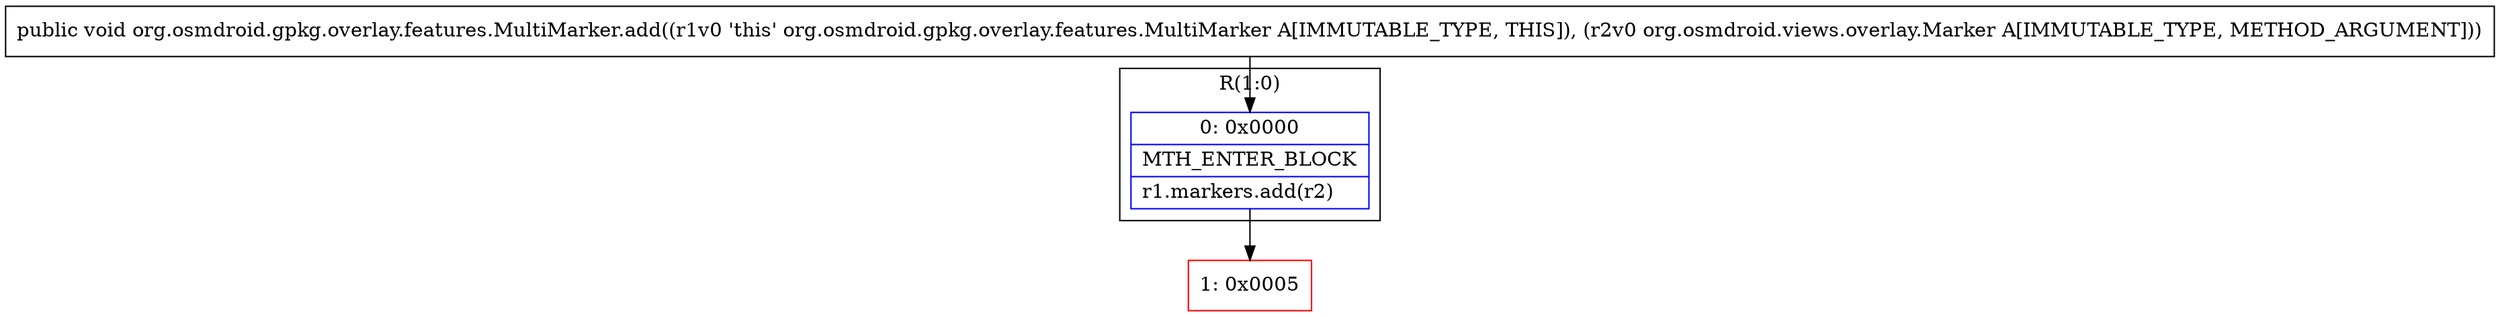 digraph "CFG fororg.osmdroid.gpkg.overlay.features.MultiMarker.add(Lorg\/osmdroid\/views\/overlay\/Marker;)V" {
subgraph cluster_Region_1514223456 {
label = "R(1:0)";
node [shape=record,color=blue];
Node_0 [shape=record,label="{0\:\ 0x0000|MTH_ENTER_BLOCK\l|r1.markers.add(r2)\l}"];
}
Node_1 [shape=record,color=red,label="{1\:\ 0x0005}"];
MethodNode[shape=record,label="{public void org.osmdroid.gpkg.overlay.features.MultiMarker.add((r1v0 'this' org.osmdroid.gpkg.overlay.features.MultiMarker A[IMMUTABLE_TYPE, THIS]), (r2v0 org.osmdroid.views.overlay.Marker A[IMMUTABLE_TYPE, METHOD_ARGUMENT])) }"];
MethodNode -> Node_0;
Node_0 -> Node_1;
}

